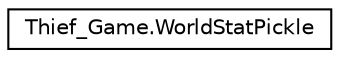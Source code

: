 digraph "Иерархия классов. Графический вид."
{
 // LATEX_PDF_SIZE
  edge [fontname="Helvetica",fontsize="10",labelfontname="Helvetica",labelfontsize="10"];
  node [fontname="Helvetica",fontsize="10",shape=record];
  rankdir="LR";
  Node0 [label="Thief_Game.WorldStatPickle",height=0.2,width=0.4,color="black", fillcolor="white", style="filled",URL="$class_thief___game_1_1_world_stat_pickle.html",tooltip="Game stats pickle (serialization) class"];
}
